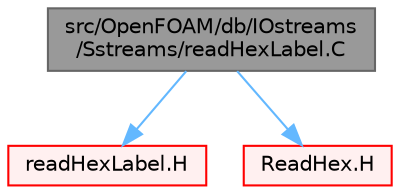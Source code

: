digraph "src/OpenFOAM/db/IOstreams/Sstreams/readHexLabel.C"
{
 // LATEX_PDF_SIZE
  bgcolor="transparent";
  edge [fontname=Helvetica,fontsize=10,labelfontname=Helvetica,labelfontsize=10];
  node [fontname=Helvetica,fontsize=10,shape=box,height=0.2,width=0.4];
  Node1 [id="Node000001",label="src/OpenFOAM/db/IOstreams\l/Sstreams/readHexLabel.C",height=0.2,width=0.4,color="gray40", fillcolor="grey60", style="filled", fontcolor="black",tooltip="Read a non-delimited hex label."];
  Node1 -> Node2 [id="edge1_Node000001_Node000002",color="steelblue1",style="solid",tooltip=" "];
  Node2 [id="Node000002",label="readHexLabel.H",height=0.2,width=0.4,color="red", fillcolor="#FFF0F0", style="filled",URL="$readHexLabel_8H.html",tooltip="Read a hex label from an input stream."];
  Node1 -> Node98 [id="edge2_Node000001_Node000098",color="steelblue1",style="solid",tooltip=" "];
  Node98 [id="Node000098",label="ReadHex.H",height=0.2,width=0.4,color="red", fillcolor="#FFF0F0", style="filled",URL="$ReadHex_8H.html",tooltip="Read a hex integer from an input stream."];
}
